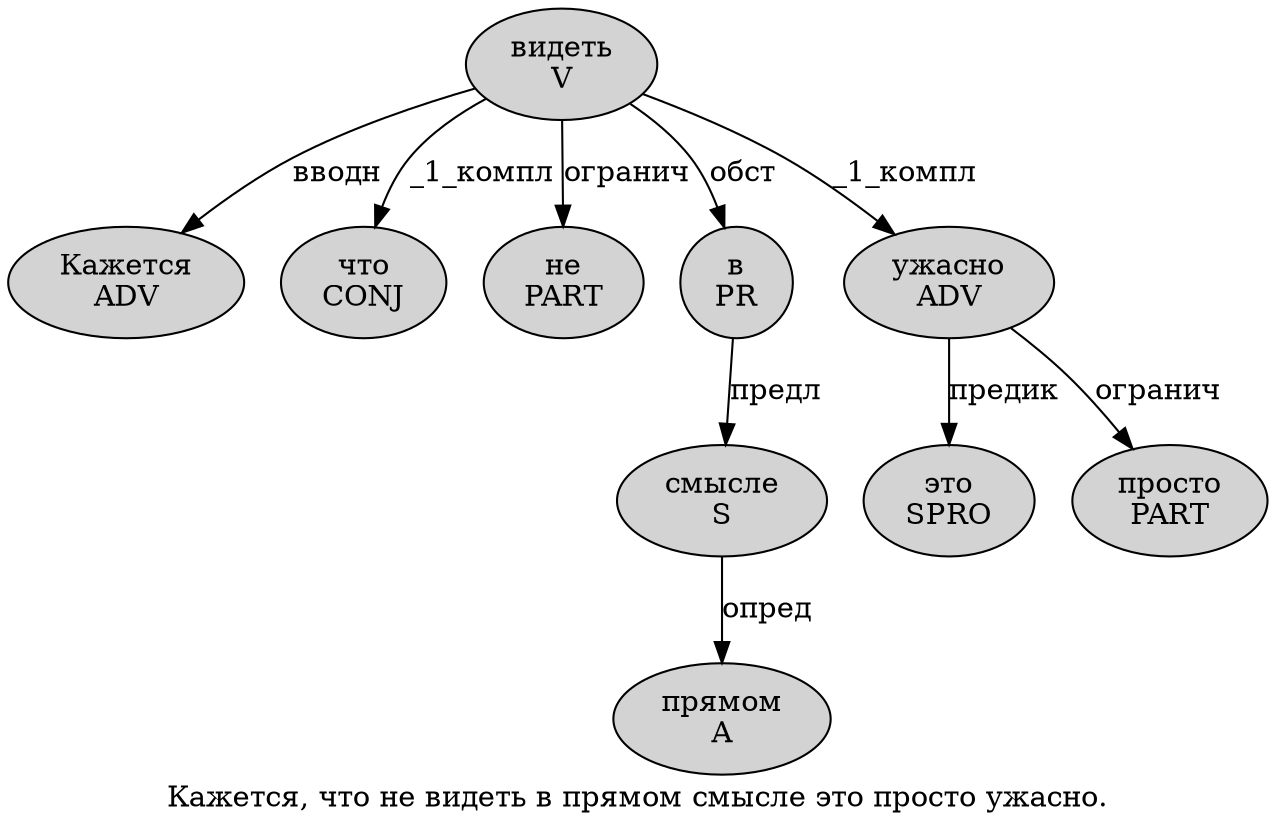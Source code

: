 digraph SENTENCE_981 {
	graph [label="Кажется, что не видеть в прямом смысле это просто ужасно."]
	node [style=filled]
		0 [label="Кажется
ADV" color="" fillcolor=lightgray penwidth=1 shape=ellipse]
		2 [label="что
CONJ" color="" fillcolor=lightgray penwidth=1 shape=ellipse]
		3 [label="не
PART" color="" fillcolor=lightgray penwidth=1 shape=ellipse]
		4 [label="видеть
V" color="" fillcolor=lightgray penwidth=1 shape=ellipse]
		5 [label="в
PR" color="" fillcolor=lightgray penwidth=1 shape=ellipse]
		6 [label="прямом
A" color="" fillcolor=lightgray penwidth=1 shape=ellipse]
		7 [label="смысле
S" color="" fillcolor=lightgray penwidth=1 shape=ellipse]
		8 [label="это
SPRO" color="" fillcolor=lightgray penwidth=1 shape=ellipse]
		9 [label="просто
PART" color="" fillcolor=lightgray penwidth=1 shape=ellipse]
		10 [label="ужасно
ADV" color="" fillcolor=lightgray penwidth=1 shape=ellipse]
			10 -> 8 [label="предик"]
			10 -> 9 [label="огранич"]
			5 -> 7 [label="предл"]
			4 -> 0 [label="вводн"]
			4 -> 2 [label="_1_компл"]
			4 -> 3 [label="огранич"]
			4 -> 5 [label="обст"]
			4 -> 10 [label="_1_компл"]
			7 -> 6 [label="опред"]
}